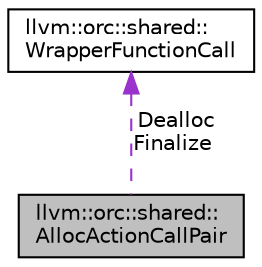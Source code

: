 digraph "llvm::orc::shared::AllocActionCallPair"
{
 // LATEX_PDF_SIZE
  bgcolor="transparent";
  edge [fontname="Helvetica",fontsize="10",labelfontname="Helvetica",labelfontsize="10"];
  node [fontname="Helvetica",fontsize="10",shape=record];
  Node1 [label="llvm::orc::shared::\lAllocActionCallPair",height=0.2,width=0.4,color="black", fillcolor="grey75", style="filled", fontcolor="black",tooltip="A pair of WrapperFunctionCalls, one to be run at finalization time, one to be run at deallocation tim..."];
  Node2 -> Node1 [dir="back",color="darkorchid3",fontsize="10",style="dashed",label=" Dealloc\nFinalize" ,fontname="Helvetica"];
  Node2 [label="llvm::orc::shared::\lWrapperFunctionCall",height=0.2,width=0.4,color="black",URL="$classllvm_1_1orc_1_1shared_1_1WrapperFunctionCall.html",tooltip="Represents a serialized wrapper function call."];
}
